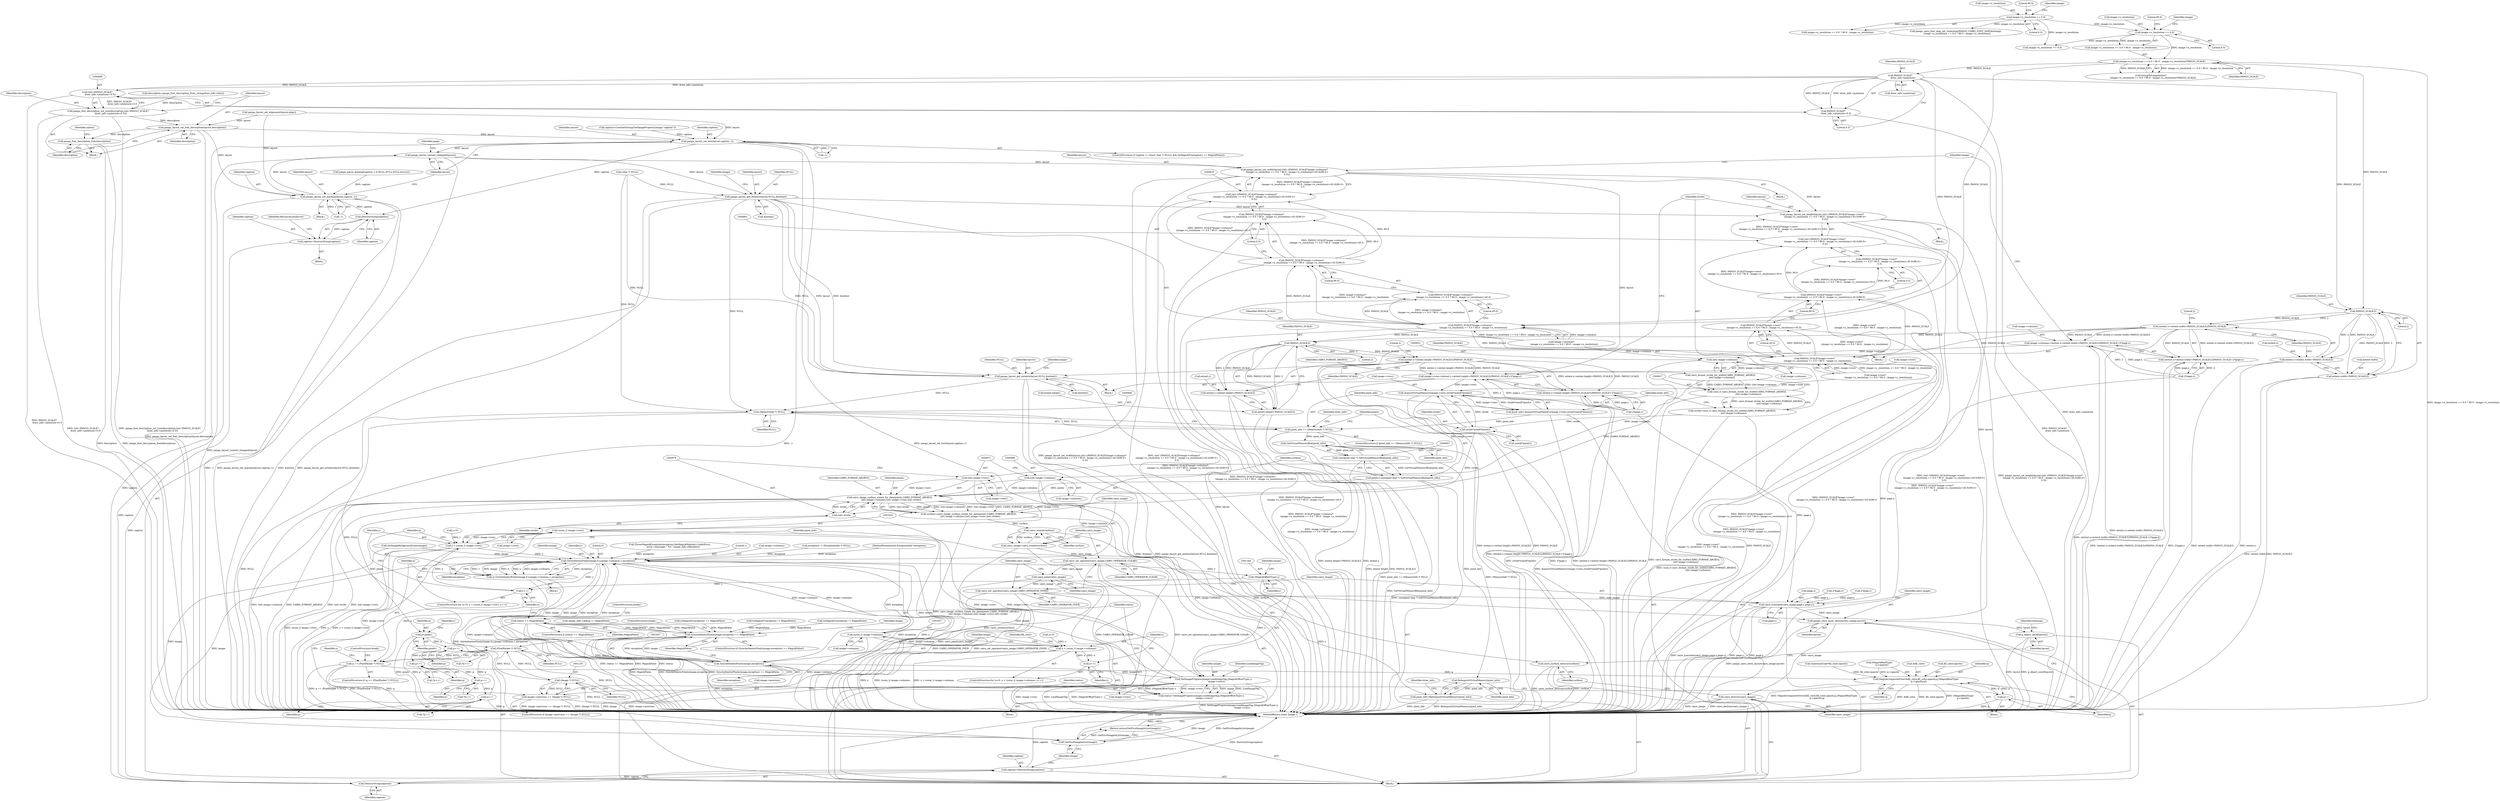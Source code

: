 digraph "0_ImageMagick_f6e9d0d9955e85bdd7540b251cd50d598dacc5e6_42@pointer" {
"1000671" [label="(Call,PANGO_SCALE*\n        draw_info->pointsize)"];
"1000576" [label="(Call,(image->x_resolution == 0.0 ? 90.0 : image->x_resolution)*PANGO_SCALE)"];
"1000578" [label="(Call,image->x_resolution == 0.0)"];
"1000248" [label="(Call,image->x_resolution == 0.0)"];
"1000668" [label="(Call,(int) (PANGO_SCALE*\n        draw_info->pointsize+0.5))"];
"1000666" [label="(Call,pango_font_description_set_size(description,(int) (PANGO_SCALE*\n        draw_info->pointsize+0.5)))"];
"1000677" [label="(Call,pango_layout_set_font_description(layout,description))"];
"1000680" [label="(Call,pango_font_description_free(description))"];
"1000698" [label="(Call,pango_layout_set_text(layout,caption,-1))"];
"1000742" [label="(Call,pango_layout_context_changed(layout))"];
"1000777" [label="(Call,pango_layout_get_extents(layout,NULL,&extent))"];
"1000849" [label="(Call,pango_layout_get_extents(layout,NULL,&extent))"];
"1000939" [label="(Call,(MemoryInfo *) NULL)"];
"1000937" [label="(Call,pixel_info == (MemoryInfo *) NULL)"];
"1000958" [label="(Call,GetVirtualMemoryBlob(pixel_info))"];
"1000956" [label="(Call,(unsigned char *) GetVirtualMemoryBlob(pixel_info))"];
"1000954" [label="(Call,pixels=(unsigned char *) GetVirtualMemoryBlob(pixel_info))"];
"1000962" [label="(Call,cairo_image_surface_create_for_data(pixels,CAIRO_FORMAT_ARGB32,\n    (int) image->columns,(int) image->rows,(int) stride))"];
"1000960" [label="(Call,surface=cairo_image_surface_create_for_data(pixels,CAIRO_FORMAT_ARGB32,\n    (int) image->columns,(int) image->rows,(int) stride))"];
"1000980" [label="(Call,cairo_create(surface))"];
"1000978" [label="(Call,cairo_image=cairo_create(surface))"];
"1000982" [label="(Call,cairo_set_operator(cairo_image,CAIRO_OPERATOR_CLEAR))"];
"1000985" [label="(Call,cairo_paint(cairo_image))"];
"1000987" [label="(Call,cairo_set_operator(cairo_image,CAIRO_OPERATOR_OVER))"];
"1000990" [label="(Call,cairo_translate(cairo_image,page.x,page.y))"];
"1000998" [label="(Call,pango_cairo_show_layout(cairo_image,layout))"];
"1001001" [label="(Call,cairo_destroy(cairo_image))"];
"1001005" [label="(Call,g_object_unref(layout))"];
"1001003" [label="(Call,cairo_surface_destroy(surface))"];
"1001013" [label="(Call,p=pixels)"];
"1001071" [label="(Call,p++)"];
"1001079" [label="(Call,p++)"];
"1001087" [label="(Call,p++)"];
"1001097" [label="(Call,p++)"];
"1001176" [label="(Call,RelinquishVirtualMemory(pixel_info))"];
"1001174" [label="(Call,pixel_info=RelinquishVirtualMemory(pixel_info))"];
"1001046" [label="(Call,(PixelPacket *) NULL)"];
"1001044" [label="(Call,q == (PixelPacket *) NULL)"];
"1001127" [label="(Call,MagickCompositeOver(&fill_color,fill_color.opacity,q,(MagickRealType)\n        q->opacity,q))"];
"1001140" [label="(Call,q++)"];
"1001154" [label="(Call,(Image *) NULL)"];
"1001150" [label="(Call,image->previous == (Image *) NULL)"];
"1000888" [label="(Call,pango_layout_set_height(layout,(int) ((PANGO_SCALE*image->rows*\n         (image->y_resolution == 0.0 ? 90.0 : image->y_resolution)+45.0)/90.0+\n         0.5)))"];
"1000816" [label="(Call,pango_layout_set_width(layout,(int) ((PANGO_SCALE*image->columns*\n        (image->x_resolution == 0.0 ? 90.0 : image->x_resolution)+45.0)/90.0+\n        0.5)))"];
"1000949" [label="(Call,DestroyString(caption))"];
"1000947" [label="(Call,caption=DestroyString(caption))"];
"1001184" [label="(Call,DestroyString(caption))"];
"1001182" [label="(Call,caption=DestroyString(caption))"];
"1000737" [label="(Call,pango_layout_set_markup(layout,caption,-1))"];
"1000670" [label="(Call,PANGO_SCALE*\n        draw_info->pointsize+0.5)"];
"1000796" [label="(Call,PANGO_SCALE/2)"];
"1000787" [label="(Call,(extent.x+extent.width+PANGO_SCALE/2)/PANGO_SCALE)"];
"1000782" [label="(Call,image->columns=(extent.x+extent.width+PANGO_SCALE/2)/PANGO_SCALE+2*page.x)"];
"1000920" [label="(Call,(int) image->columns)"];
"1000918" [label="(Call,cairo_format_stride_for_width(CAIRO_FORMAT_ARGB32,\n    (int) image->columns))"];
"1000916" [label="(Call,(size_t) cairo_format_stride_for_width(CAIRO_FORMAT_ARGB32,\n    (int) image->columns))"];
"1000914" [label="(Call,stride=(size_t) cairo_format_stride_for_width(CAIRO_FORMAT_ARGB32,\n    (int) image->columns))"];
"1000931" [label="(Call,stride*sizeof(*pixels))"];
"1000927" [label="(Call,AcquireVirtualMemory(image->rows,stride*sizeof(*pixels)))"];
"1000925" [label="(Call,pixel_info=AcquireVirtualMemory(image->rows,stride*sizeof(*pixels)))"];
"1000970" [label="(Call,(int) image->rows)"];
"1001022" [label="(Call,(ssize_t) image->rows)"];
"1001020" [label="(Call,y < (ssize_t) image->rows)"];
"1001034" [label="(Call,GetAuthenticPixels(image,0,y,image->columns,1,exception))"];
"1001027" [label="(Call,y++)"];
"1001032" [label="(Call,q=GetAuthenticPixels(image,0,y,image->columns,1,exception))"];
"1001056" [label="(Call,(ssize_t) image->columns)"];
"1001054" [label="(Call,x < (ssize_t) image->columns)"];
"1001061" [label="(Call,x++)"];
"1001144" [label="(Call,SyncAuthenticPixels(image,exception))"];
"1001143" [label="(Call,SyncAuthenticPixels(image,exception) == MagickFalse)"];
"1001170" [label="(Call,status == MagickFalse)"];
"1001160" [label="(Call,SetImageProgress(image,LoadImageTag,(MagickOffsetType) y,\n        image->rows))"];
"1001158" [label="(Call,status=SetImageProgress(image,LoadImageTag,(MagickOffsetType) y,\n        image->rows))"];
"1001187" [label="(Call,GetFirstImageInList(image))"];
"1001186" [label="(Return,return(GetFirstImageInList(image));)"];
"1001163" [label="(Call,(MagickOffsetType) y)"];
"1000975" [label="(Call,(int) stride)"];
"1000965" [label="(Call,(int) image->columns)"];
"1000786" [label="(Call,(extent.x+extent.width+PANGO_SCALE/2)/PANGO_SCALE+2*page.x)"];
"1000868" [label="(Call,PANGO_SCALE/2)"];
"1000859" [label="(Call,(extent.y+extent.height+PANGO_SCALE/2)/PANGO_SCALE)"];
"1000854" [label="(Call,image->rows=(extent.y+extent.height+PANGO_SCALE/2)/PANGO_SCALE+2*page.y)"];
"1000858" [label="(Call,(extent.y+extent.height+PANGO_SCALE/2)/PANGO_SCALE+2*page.y)"];
"1000860" [label="(Call,extent.y+extent.height+PANGO_SCALE/2)"];
"1000864" [label="(Call,extent.height+PANGO_SCALE/2)"];
"1000895" [label="(Call,PANGO_SCALE*image->rows*\n         (image->y_resolution == 0.0 ? 90.0 : image->y_resolution))"];
"1000893" [label="(Call,(PANGO_SCALE*image->rows*\n         (image->y_resolution == 0.0 ? 90.0 : image->y_resolution)+45.0)/90.0)"];
"1000890" [label="(Call,(int) ((PANGO_SCALE*image->rows*\n         (image->y_resolution == 0.0 ? 90.0 : image->y_resolution)+45.0)/90.0+\n         0.5))"];
"1000892" [label="(Call,(PANGO_SCALE*image->rows*\n         (image->y_resolution == 0.0 ? 90.0 : image->y_resolution)+45.0)/90.0+\n         0.5)"];
"1000894" [label="(Call,PANGO_SCALE*image->rows*\n         (image->y_resolution == 0.0 ? 90.0 : image->y_resolution)+45.0)"];
"1000788" [label="(Call,extent.x+extent.width+PANGO_SCALE/2)"];
"1000792" [label="(Call,extent.width+PANGO_SCALE/2)"];
"1000823" [label="(Call,PANGO_SCALE*image->columns*\n        (image->x_resolution == 0.0 ? 90.0 : image->x_resolution))"];
"1000821" [label="(Call,(PANGO_SCALE*image->columns*\n        (image->x_resolution == 0.0 ? 90.0 : image->x_resolution)+45.0)/90.0)"];
"1000818" [label="(Call,(int) ((PANGO_SCALE*image->columns*\n        (image->x_resolution == 0.0 ? 90.0 : image->x_resolution)+45.0)/90.0+\n        0.5))"];
"1000820" [label="(Call,(PANGO_SCALE*image->columns*\n        (image->x_resolution == 0.0 ? 90.0 : image->x_resolution)+45.0)/90.0+\n        0.5)"];
"1000822" [label="(Call,PANGO_SCALE*image->columns*\n        (image->x_resolution == 0.0 ? 90.0 : image->x_resolution)+45.0)"];
"1000919" [label="(Identifier,CAIRO_FORMAT_ARGB32)"];
"1000977" [label="(Identifier,stride)"];
"1000509" [label="(Call,IsMagickTrue(option) != MagickFalse)"];
"1000796" [label="(Call,PANGO_SCALE/2)"];
"1000990" [label="(Call,cairo_translate(cairo_image,page.x,page.y))"];
"1001006" [label="(Identifier,layout)"];
"1000784" [label="(Identifier,image)"];
"1001159" [label="(Identifier,status)"];
"1000681" [label="(Identifier,description)"];
"1000965" [label="(Call,(int) image->columns)"];
"1001098" [label="(Identifier,p)"];
"1001144" [label="(Call,SyncAuthenticPixels(image,exception))"];
"1001130" [label="(Call,fill_color.opacity)"];
"1000671" [label="(Call,PANGO_SCALE*\n        draw_info->pointsize)"];
"1000944" [label="(Identifier,draw_info)"];
"1000817" [label="(Identifier,layout)"];
"1001072" [label="(Identifier,p)"];
"1000858" [label="(Call,(extent.y+extent.height+PANGO_SCALE/2)/PANGO_SCALE+2*page.y)"];
"1000839" [label="(Literal,45.0)"];
"1000855" [label="(Call,image->rows)"];
"1000920" [label="(Call,(int) image->columns)"];
"1000861" [label="(Call,extent.y)"];
"1000726" [label="(Call,ThrowMagickException(exception,GetMagickModule(),CoderError,\n          error->message,\"`%s'\",image_info->filename))"];
"1001171" [label="(Identifier,status)"];
"1001161" [label="(Identifier,image)"];
"1000573" [label="(Call,StringToLong(option)*\n      (image->x_resolution == 0.0 ? 90.0 : image->x_resolution)*PANGO_SCALE)"];
"1000678" [label="(Identifier,layout)"];
"1001177" [label="(Identifier,pixel_info)"];
"1000950" [label="(Identifier,caption)"];
"1000952" [label="(Identifier,ResourceLimitError)"];
"1001175" [label="(Identifier,pixel_info)"];
"1001078" [label="(Call,*p++)"];
"1000850" [label="(Identifier,layout)"];
"1000780" [label="(Call,&extent)"];
"1000982" [label="(Call,cairo_set_operator(cairo_image,CAIRO_OPERATOR_CLEAR))"];
"1000587" [label="(Identifier,PANGO_SCALE)"];
"1000992" [label="(Call,page.x)"];
"1000948" [label="(Identifier,caption)"];
"1000822" [label="(Call,PANGO_SCALE*image->columns*\n        (image->x_resolution == 0.0 ? 90.0 : image->x_resolution)+45.0)"];
"1000578" [label="(Call,image->x_resolution == 0.0)"];
"1000956" [label="(Call,(unsigned char *) GetVirtualMemoryBlob(pixel_info))"];
"1000585" [label="(Identifier,image)"];
"1000958" [label="(Call,GetVirtualMemoryBlob(pixel_info))"];
"1001063" [label="(Block,)"];
"1000647" [label="(Call,pango_layout_set_alignment(layout,align))"];
"1001002" [label="(Identifier,cairo_image)"];
"1000818" [label="(Call,(int) ((PANGO_SCALE*image->columns*\n        (image->x_resolution == 0.0 ? 90.0 : image->x_resolution)+45.0)/90.0+\n        0.5))"];
"1000801" [label="(Literal,2)"];
"1000800" [label="(Call,2*page.x)"];
"1000985" [label="(Call,cairo_paint(cairo_image))"];
"1001035" [label="(Identifier,image)"];
"1000873" [label="(Literal,2)"];
"1001157" [label="(Block,)"];
"1000793" [label="(Call,extent.width)"];
"1000821" [label="(Call,(PANGO_SCALE*image->columns*\n        (image->x_resolution == 0.0 ? 90.0 : image->x_resolution)+45.0)/90.0)"];
"1001046" [label="(Call,(PixelPacket *) NULL)"];
"1001133" [label="(Identifier,q)"];
"1000811" [label="(Call,2*page.x)"];
"1001024" [label="(Call,image->rows)"];
"1001014" [label="(Identifier,p)"];
"1001013" [label="(Call,p=pixels)"];
"1001037" [label="(Identifier,y)"];
"1001140" [label="(Call,q++)"];
"1000983" [label="(Identifier,cairo_image)"];
"1000922" [label="(Call,image->columns)"];
"1000897" [label="(Call,image->rows*\n         (image->y_resolution == 0.0 ? 90.0 : image->y_resolution))"];
"1000683" [label="(Identifier,option)"];
"1000942" [label="(Block,)"];
"1000247" [label="(Call,image->x_resolution == 0.0 ? 90.0 : image->x_resolution)"];
"1000738" [label="(Identifier,layout)"];
"1001142" [label="(ControlStructure,if (SyncAuthenticPixels(image,exception) == MagickFalse))"];
"1001179" [label="(Identifier,draw_info)"];
"1000700" [label="(Identifier,caption)"];
"1000799" [label="(Identifier,PANGO_SCALE)"];
"1001103" [label="(Call,QuantumScale*fill_color.opacity)"];
"1000252" [label="(Literal,0.0)"];
"1000947" [label="(Call,caption=DestroyString(caption))"];
"1000962" [label="(Call,cairo_image_surface_create_for_data(pixels,CAIRO_FORMAT_ARGB32,\n    (int) image->columns,(int) image->rows,(int) stride))"];
"1001160" [label="(Call,SetImageProgress(image,LoadImageTag,(MagickOffsetType) y,\n        image->rows))"];
"1001021" [label="(Identifier,y)"];
"1001020" [label="(Call,y < (ssize_t) image->rows)"];
"1001036" [label="(Literal,0)"];
"1001166" [label="(Call,image->rows)"];
"1001096" [label="(Call,*p++)"];
"1000890" [label="(Call,(int) ((PANGO_SCALE*image->rows*\n         (image->y_resolution == 0.0 ? 90.0 : image->y_resolution)+45.0)/90.0+\n         0.5))"];
"1000248" [label="(Call,image->x_resolution == 0.0)"];
"1001151" [label="(Call,image->previous)"];
"1000967" [label="(Call,image->columns)"];
"1000883" [label="(Call,2*page.y)"];
"1000740" [label="(Call,-1)"];
"1001022" [label="(Call,(ssize_t) image->rows)"];
"1000787" [label="(Call,(extent.x+extent.width+PANGO_SCALE/2)/PANGO_SCALE)"];
"1000672" [label="(Identifier,PANGO_SCALE)"];
"1000816" [label="(Call,pango_layout_set_width(layout,(int) ((PANGO_SCALE*image->columns*\n        (image->x_resolution == 0.0 ? 90.0 : image->x_resolution)+45.0)/90.0+\n        0.5)))"];
"1001011" [label="(Call,SetImageBackgroundColor(image))"];
"1001052" [label="(Identifier,x)"];
"1000918" [label="(Call,cairo_format_stride_for_width(CAIRO_FORMAT_ARGB32,\n    (int) image->columns))"];
"1000848" [label="(Block,)"];
"1001008" [label="(Identifier,fontmap)"];
"1000955" [label="(Identifier,pixels)"];
"1001087" [label="(Call,p++)"];
"1001049" [label="(ControlStructure,break;)"];
"1001186" [label="(Return,return(GetFirstImageInList(image));)"];
"1000964" [label="(Identifier,CAIRO_FORMAT_ARGB32)"];
"1000872" [label="(Call,2*page.y)"];
"1001051" [label="(Call,x=0)"];
"1000925" [label="(Call,pixel_info=AcquireVirtualMemory(image->rows,stride*sizeof(*pixels)))"];
"1000852" [label="(Call,&extent)"];
"1000959" [label="(Identifier,pixel_info)"];
"1001172" [label="(Identifier,MagickFalse)"];
"1000869" [label="(Identifier,PANGO_SCALE)"];
"1000244" [label="(Call,pango_cairo_font_map_set_resolution(PANGO_CAIRO_FONT_MAP(fontmap),\n    image->x_resolution == 0.0 ? 90.0 : image->x_resolution))"];
"1001079" [label="(Call,p++)"];
"1001174" [label="(Call,pixel_info=RelinquishVirtualMemory(pixel_info))"];
"1001018" [label="(Identifier,y)"];
"1000933" [label="(Call,sizeof(*pixels))"];
"1000786" [label="(Call,(extent.x+extent.width+PANGO_SCALE/2)/PANGO_SCALE+2*page.x)"];
"1001173" [label="(ControlStructure,break;)"];
"1001134" [label="(Call,(MagickRealType)\n        q->opacity)"];
"1000778" [label="(Identifier,layout)"];
"1000830" [label="(Call,image->x_resolution == 0.0)"];
"1000889" [label="(Identifier,layout)"];
"1000670" [label="(Call,PANGO_SCALE*\n        draw_info->pointsize+0.5)"];
"1000797" [label="(Identifier,PANGO_SCALE)"];
"1000854" [label="(Call,image->rows=(extent.y+extent.height+PANGO_SCALE/2)/PANGO_SCALE+2*page.y)"];
"1000941" [label="(Identifier,NULL)"];
"1001185" [label="(Identifier,caption)"];
"1000926" [label="(Identifier,pixel_info)"];
"1000789" [label="(Call,extent.x)"];
"1000914" [label="(Call,stride=(size_t) cairo_format_stride_for_width(CAIRO_FORMAT_ARGB32,\n    (int) image->columns))"];
"1001187" [label="(Call,GetFirstImageInList(image))"];
"1000849" [label="(Call,pango_layout_get_extents(layout,NULL,&extent))"];
"1000677" [label="(Call,pango_layout_set_font_description(layout,description))"];
"1000987" [label="(Call,cairo_set_operator(cairo_image,CAIRO_OPERATOR_OVER))"];
"1000658" [label="(Block,)"];
"1001028" [label="(Identifier,y)"];
"1000912" [label="(Literal,90.0)"];
"1000845" [label="(Identifier,image)"];
"1000859" [label="(Call,(extent.y+extent.height+PANGO_SCALE/2)/PANGO_SCALE)"];
"1000779" [label="(Identifier,NULL)"];
"1000870" [label="(Literal,2)"];
"1000894" [label="(Call,PANGO_SCALE*image->rows*\n         (image->y_resolution == 0.0 ? 90.0 : image->y_resolution)+45.0)"];
"1001080" [label="(Identifier,p)"];
"1000961" [label="(Identifier,surface)"];
"1000783" [label="(Call,image->columns)"];
"1000490" [label="(Call,IsMagickTrue(option) != MagickFalse)"];
"1001062" [label="(Identifier,x)"];
"1000938" [label="(Identifier,pixel_info)"];
"1000737" [label="(Call,pango_layout_set_markup(layout,caption,-1))"];
"1000936" [label="(ControlStructure,if (pixel_info == (MemoryInfo *) NULL))"];
"1001033" [label="(Identifier,q)"];
"1001165" [label="(Identifier,y)"];
"1001147" [label="(Identifier,MagickFalse)"];
"1000998" [label="(Call,pango_cairo_show_layout(cairo_image,layout))"];
"1001003" [label="(Call,cairo_surface_destroy(surface))"];
"1001184" [label="(Call,DestroyString(caption))"];
"1001163" [label="(Call,(MagickOffsetType) y)"];
"1001189" [label="(MethodReturn,static Image *)"];
"1000666" [label="(Call,pango_font_description_set_size(description,(int) (PANGO_SCALE*\n        draw_info->pointsize+0.5)))"];
"1000249" [label="(Call,image->x_resolution)"];
"1001152" [label="(Identifier,image)"];
"1000840" [label="(Literal,90.0)"];
"1000893" [label="(Call,(PANGO_SCALE*image->rows*\n         (image->y_resolution == 0.0 ? 90.0 : image->y_resolution)+45.0)/90.0)"];
"1000111" [label="(MethodParameterIn,ExceptionInfo *exception)"];
"1001004" [label="(Identifier,surface)"];
"1000856" [label="(Identifier,image)"];
"1001050" [label="(ControlStructure,for (x=0; x < (ssize_t) image->columns; x++))"];
"1000963" [label="(Identifier,pixels)"];
"1000742" [label="(Call,pango_layout_context_changed(layout))"];
"1000949" [label="(Call,DestroyString(caption))"];
"1000995" [label="(Call,page.y)"];
"1001150" [label="(Call,image->previous == (Image *) NULL)"];
"1001055" [label="(Identifier,x)"];
"1000915" [label="(Identifier,stride)"];
"1001067" [label="(Identifier,fill_color)"];
"1001058" [label="(Call,image->columns)"];
"1000984" [label="(Identifier,CAIRO_OPERATOR_CLEAR)"];
"1001146" [label="(Identifier,exception)"];
"1000148" [label="(Call,image_info->debug != MagickFalse)"];
"1001045" [label="(Identifier,q)"];
"1000777" [label="(Call,pango_layout_get_extents(layout,NULL,&extent))"];
"1000939" [label="(Call,(MemoryInfo *) NULL)"];
"1000792" [label="(Call,extent.width+PANGO_SCALE/2)"];
"1000888" [label="(Call,pango_layout_set_height(layout,(int) ((PANGO_SCALE*image->rows*\n         (image->y_resolution == 0.0 ? 90.0 : image->y_resolution)+45.0)/90.0+\n         0.5)))"];
"1000975" [label="(Call,(int) stride)"];
"1001183" [label="(Identifier,caption)"];
"1000860" [label="(Call,extent.y+extent.height+PANGO_SCALE/2)"];
"1000776" [label="(Block,)"];
"1000841" [label="(Literal,0.5)"];
"1000988" [label="(Identifier,cairo_image)"];
"1000931" [label="(Call,stride*sizeof(*pixels))"];
"1000699" [label="(Identifier,layout)"];
"1000937" [label="(Call,pixel_info == (MemoryInfo *) NULL)"];
"1001015" [label="(Identifier,pixels)"];
"1000999" [label="(Identifier,cairo_image)"];
"1001128" [label="(Call,&fill_color)"];
"1000864" [label="(Call,extent.height+PANGO_SCALE/2)"];
"1001056" [label="(Call,(ssize_t) image->columns)"];
"1000679" [label="(Identifier,description)"];
"1001048" [label="(Identifier,NULL)"];
"1000713" [label="(Call,pango_parse_markup(caption,-1,0,NULL,NULL,NULL,&error))"];
"1000253" [label="(Literal,90.0)"];
"1001176" [label="(Call,RelinquishVirtualMemory(pixel_info))"];
"1001041" [label="(Literal,1)"];
"1000896" [label="(Identifier,PANGO_SCALE)"];
"1000932" [label="(Identifier,stride)"];
"1000704" [label="(Block,)"];
"1001170" [label="(Call,status == MagickFalse)"];
"1001054" [label="(Call,x < (ssize_t) image->columns)"];
"1001086" [label="(Call,*p++)"];
"1001127" [label="(Call,MagickCompositeOver(&fill_color,fill_color.opacity,q,(MagickRealType)\n        q->opacity,q))"];
"1000825" [label="(Call,image->columns*\n        (image->x_resolution == 0.0 ? 90.0 : image->x_resolution))"];
"1001027" [label="(Call,y++)"];
"1001148" [label="(ControlStructure,break;)"];
"1001042" [label="(Identifier,exception)"];
"1000916" [label="(Call,(size_t) cairo_format_stride_for_width(CAIRO_FORMAT_ARGB32,\n    (int) image->columns))"];
"1000865" [label="(Call,extent.height)"];
"1000680" [label="(Call,pango_font_description_free(description))"];
"1000579" [label="(Call,image->x_resolution)"];
"1000759" [label="(Call,(char *) NULL)"];
"1000582" [label="(Literal,0.0)"];
"1000981" [label="(Identifier,surface)"];
"1001038" [label="(Call,image->columns)"];
"1001061" [label="(Call,x++)"];
"1000667" [label="(Identifier,description)"];
"1000989" [label="(Identifier,CAIRO_OPERATOR_OVER)"];
"1000972" [label="(Call,image->rows)"];
"1000913" [label="(Literal,0.5)"];
"1001141" [label="(Identifier,q)"];
"1000960" [label="(Call,surface=cairo_image_surface_create_for_data(pixels,CAIRO_FORMAT_ARGB32,\n    (int) image->columns,(int) image->rows,(int) stride))"];
"1001017" [label="(Call,y=0)"];
"1000739" [label="(Identifier,caption)"];
"1000798" [label="(Literal,2)"];
"1001034" [label="(Call,GetAuthenticPixels(image,0,y,image->columns,1,exception))"];
"1000577" [label="(Call,image->x_resolution == 0.0 ? 90.0 : image->x_resolution)"];
"1000576" [label="(Call,(image->x_resolution == 0.0 ? 90.0 : image->x_resolution)*PANGO_SCALE)"];
"1001070" [label="(Call,*p++)"];
"1001071" [label="(Call,p++)"];
"1000868" [label="(Call,PANGO_SCALE/2)"];
"1000660" [label="(Call,description=pango_font_description_from_string(draw_info->font))"];
"1001032" [label="(Call,q=GetAuthenticPixels(image,0,y,image->columns,1,exception))"];
"1000851" [label="(Identifier,NULL)"];
"1000701" [label="(Call,-1)"];
"1000694" [label="(Call,IsMagickTrue(option) == MagickFalse)"];
"1000698" [label="(Call,pango_layout_set_text(layout,caption,-1))"];
"1001169" [label="(ControlStructure,if (status == MagickFalse))"];
"1000970" [label="(Call,(int) image->rows)"];
"1001156" [label="(Identifier,NULL)"];
"1000871" [label="(Identifier,PANGO_SCALE)"];
"1001158" [label="(Call,status=SetImageProgress(image,LoadImageTag,(MagickOffsetType) y,\n        image->rows))"];
"1001005" [label="(Call,g_object_unref(layout))"];
"1000743" [label="(Identifier,layout)"];
"1001029" [label="(Block,)"];
"1000824" [label="(Identifier,PANGO_SCALE)"];
"1001001" [label="(Call,cairo_destroy(cairo_image))"];
"1001145" [label="(Identifier,image)"];
"1001162" [label="(Identifier,LoadImageTag)"];
"1000820" [label="(Call,(PANGO_SCALE*image->columns*\n        (image->x_resolution == 0.0 ? 90.0 : image->x_resolution)+45.0)/90.0+\n        0.5)"];
"1000954" [label="(Call,pixels=(unsigned char *) GetVirtualMemoryBlob(pixel_info))"];
"1000892" [label="(Call,(PANGO_SCALE*image->rows*\n         (image->y_resolution == 0.0 ? 90.0 : image->y_resolution)+45.0)/90.0+\n         0.5)"];
"1001088" [label="(Identifier,p)"];
"1001154" [label="(Call,(Image *) NULL)"];
"1001139" [label="(Identifier,q)"];
"1000878" [label="(Block,)"];
"1001182" [label="(Call,caption=DestroyString(caption))"];
"1000782" [label="(Call,image->columns=(extent.x+extent.width+PANGO_SCALE/2)/PANGO_SCALE+2*page.x)"];
"1000895" [label="(Call,PANGO_SCALE*image->rows*\n         (image->y_resolution == 0.0 ? 90.0 : image->y_resolution))"];
"1000112" [label="(Block,)"];
"1000991" [label="(Identifier,cairo_image)"];
"1000255" [label="(Identifier,image)"];
"1000986" [label="(Identifier,cairo_image)"];
"1000927" [label="(Call,AcquireVirtualMemory(image->rows,stride*sizeof(*pixels)))"];
"1001097" [label="(Call,p++)"];
"1000235" [label="(Call,caption=ConstantString(GetImageProperty(image,\"caption\")))"];
"1000676" [label="(Literal,0.5)"];
"1000163" [label="(Call,exception != (ExceptionInfo *) NULL)"];
"1001043" [label="(ControlStructure,if (q == (PixelPacket *) NULL))"];
"1000979" [label="(Identifier,cairo_image)"];
"1001000" [label="(Identifier,layout)"];
"1001016" [label="(ControlStructure,for (y=0; y < (ssize_t) image->rows; y++))"];
"1001143" [label="(Call,SyncAuthenticPixels(image,exception) == MagickFalse)"];
"1000806" [label="(Block,)"];
"1000823" [label="(Call,PANGO_SCALE*image->columns*\n        (image->x_resolution == 0.0 ? 90.0 : image->x_resolution))"];
"1000788" [label="(Call,extent.x+extent.width+PANGO_SCALE/2)"];
"1000746" [label="(Identifier,page)"];
"1000911" [label="(Literal,45.0)"];
"1000928" [label="(Call,image->rows)"];
"1000978" [label="(Call,cairo_image=cairo_create(surface))"];
"1000673" [label="(Call,draw_info->pointsize)"];
"1000668" [label="(Call,(int) (PANGO_SCALE*\n        draw_info->pointsize+0.5))"];
"1001188" [label="(Identifier,image)"];
"1001167" [label="(Identifier,image)"];
"1001044" [label="(Call,q == (PixelPacket *) NULL)"];
"1001149" [label="(ControlStructure,if (image->previous == (Image *) NULL))"];
"1000980" [label="(Call,cairo_create(surface))"];
"1000583" [label="(Literal,90.0)"];
"1000687" [label="(ControlStructure,if ((option != (const char *) NULL) && (IsMagickTrue(option) == MagickFalse)))"];
"1000671" -> "1000670"  [label="AST: "];
"1000671" -> "1000673"  [label="CFG: "];
"1000672" -> "1000671"  [label="AST: "];
"1000673" -> "1000671"  [label="AST: "];
"1000676" -> "1000671"  [label="CFG: "];
"1000671" -> "1001189"  [label="DDG: draw_info->pointsize"];
"1000671" -> "1000668"  [label="DDG: PANGO_SCALE"];
"1000671" -> "1000668"  [label="DDG: draw_info->pointsize"];
"1000671" -> "1000670"  [label="DDG: PANGO_SCALE"];
"1000671" -> "1000670"  [label="DDG: draw_info->pointsize"];
"1000576" -> "1000671"  [label="DDG: PANGO_SCALE"];
"1000671" -> "1000796"  [label="DDG: PANGO_SCALE"];
"1000671" -> "1000823"  [label="DDG: PANGO_SCALE"];
"1000576" -> "1000573"  [label="AST: "];
"1000576" -> "1000587"  [label="CFG: "];
"1000577" -> "1000576"  [label="AST: "];
"1000587" -> "1000576"  [label="AST: "];
"1000573" -> "1000576"  [label="CFG: "];
"1000576" -> "1001189"  [label="DDG: image->x_resolution == 0.0 ? 90.0 : image->x_resolution"];
"1000576" -> "1000573"  [label="DDG: image->x_resolution == 0.0 ? 90.0 : image->x_resolution"];
"1000576" -> "1000573"  [label="DDG: PANGO_SCALE"];
"1000578" -> "1000576"  [label="DDG: image->x_resolution"];
"1000576" -> "1000796"  [label="DDG: PANGO_SCALE"];
"1000576" -> "1000823"  [label="DDG: PANGO_SCALE"];
"1000578" -> "1000577"  [label="AST: "];
"1000578" -> "1000582"  [label="CFG: "];
"1000579" -> "1000578"  [label="AST: "];
"1000582" -> "1000578"  [label="AST: "];
"1000583" -> "1000578"  [label="CFG: "];
"1000585" -> "1000578"  [label="CFG: "];
"1000248" -> "1000578"  [label="DDG: image->x_resolution"];
"1000578" -> "1000577"  [label="DDG: image->x_resolution"];
"1000578" -> "1000830"  [label="DDG: image->x_resolution"];
"1000248" -> "1000247"  [label="AST: "];
"1000248" -> "1000252"  [label="CFG: "];
"1000249" -> "1000248"  [label="AST: "];
"1000252" -> "1000248"  [label="AST: "];
"1000253" -> "1000248"  [label="CFG: "];
"1000255" -> "1000248"  [label="CFG: "];
"1000248" -> "1000244"  [label="DDG: image->x_resolution"];
"1000248" -> "1000247"  [label="DDG: image->x_resolution"];
"1000248" -> "1000830"  [label="DDG: image->x_resolution"];
"1000668" -> "1000666"  [label="AST: "];
"1000668" -> "1000670"  [label="CFG: "];
"1000669" -> "1000668"  [label="AST: "];
"1000670" -> "1000668"  [label="AST: "];
"1000666" -> "1000668"  [label="CFG: "];
"1000668" -> "1001189"  [label="DDG: PANGO_SCALE*\n        draw_info->pointsize+0.5"];
"1000668" -> "1000666"  [label="DDG: PANGO_SCALE*\n        draw_info->pointsize+0.5"];
"1000666" -> "1000658"  [label="AST: "];
"1000667" -> "1000666"  [label="AST: "];
"1000678" -> "1000666"  [label="CFG: "];
"1000666" -> "1001189"  [label="DDG: (int) (PANGO_SCALE*\n        draw_info->pointsize+0.5)"];
"1000666" -> "1001189"  [label="DDG: pango_font_description_set_size(description,(int) (PANGO_SCALE*\n        draw_info->pointsize+0.5))"];
"1000660" -> "1000666"  [label="DDG: description"];
"1000666" -> "1000677"  [label="DDG: description"];
"1000677" -> "1000658"  [label="AST: "];
"1000677" -> "1000679"  [label="CFG: "];
"1000678" -> "1000677"  [label="AST: "];
"1000679" -> "1000677"  [label="AST: "];
"1000681" -> "1000677"  [label="CFG: "];
"1000677" -> "1001189"  [label="DDG: pango_layout_set_font_description(layout,description)"];
"1000647" -> "1000677"  [label="DDG: layout"];
"1000677" -> "1000680"  [label="DDG: description"];
"1000677" -> "1000698"  [label="DDG: layout"];
"1000677" -> "1000737"  [label="DDG: layout"];
"1000680" -> "1000658"  [label="AST: "];
"1000680" -> "1000681"  [label="CFG: "];
"1000681" -> "1000680"  [label="AST: "];
"1000683" -> "1000680"  [label="CFG: "];
"1000680" -> "1001189"  [label="DDG: description"];
"1000680" -> "1001189"  [label="DDG: pango_font_description_free(description)"];
"1000698" -> "1000687"  [label="AST: "];
"1000698" -> "1000701"  [label="CFG: "];
"1000699" -> "1000698"  [label="AST: "];
"1000700" -> "1000698"  [label="AST: "];
"1000701" -> "1000698"  [label="AST: "];
"1000743" -> "1000698"  [label="CFG: "];
"1000698" -> "1001189"  [label="DDG: -1"];
"1000698" -> "1001189"  [label="DDG: pango_layout_set_text(layout,caption,-1)"];
"1000647" -> "1000698"  [label="DDG: layout"];
"1000235" -> "1000698"  [label="DDG: caption"];
"1000701" -> "1000698"  [label="DDG: 1"];
"1000698" -> "1000742"  [label="DDG: layout"];
"1000698" -> "1000949"  [label="DDG: caption"];
"1000698" -> "1001184"  [label="DDG: caption"];
"1000742" -> "1000112"  [label="AST: "];
"1000742" -> "1000743"  [label="CFG: "];
"1000743" -> "1000742"  [label="AST: "];
"1000746" -> "1000742"  [label="CFG: "];
"1000742" -> "1001189"  [label="DDG: pango_layout_context_changed(layout)"];
"1000737" -> "1000742"  [label="DDG: layout"];
"1000742" -> "1000777"  [label="DDG: layout"];
"1000742" -> "1000816"  [label="DDG: layout"];
"1000777" -> "1000776"  [label="AST: "];
"1000777" -> "1000780"  [label="CFG: "];
"1000778" -> "1000777"  [label="AST: "];
"1000779" -> "1000777"  [label="AST: "];
"1000780" -> "1000777"  [label="AST: "];
"1000784" -> "1000777"  [label="CFG: "];
"1000777" -> "1001189"  [label="DDG: &extent"];
"1000777" -> "1001189"  [label="DDG: pango_layout_get_extents(layout,NULL,&extent)"];
"1000759" -> "1000777"  [label="DDG: NULL"];
"1000777" -> "1000849"  [label="DDG: layout"];
"1000777" -> "1000849"  [label="DDG: NULL"];
"1000777" -> "1000849"  [label="DDG: &extent"];
"1000777" -> "1000888"  [label="DDG: layout"];
"1000777" -> "1000939"  [label="DDG: NULL"];
"1000849" -> "1000848"  [label="AST: "];
"1000849" -> "1000852"  [label="CFG: "];
"1000850" -> "1000849"  [label="AST: "];
"1000851" -> "1000849"  [label="AST: "];
"1000852" -> "1000849"  [label="AST: "];
"1000856" -> "1000849"  [label="CFG: "];
"1000849" -> "1001189"  [label="DDG: pango_layout_get_extents(layout,NULL,&extent)"];
"1000849" -> "1001189"  [label="DDG: &extent"];
"1000816" -> "1000849"  [label="DDG: layout"];
"1000759" -> "1000849"  [label="DDG: NULL"];
"1000849" -> "1000939"  [label="DDG: NULL"];
"1000849" -> "1000998"  [label="DDG: layout"];
"1000939" -> "1000937"  [label="AST: "];
"1000939" -> "1000941"  [label="CFG: "];
"1000940" -> "1000939"  [label="AST: "];
"1000941" -> "1000939"  [label="AST: "];
"1000937" -> "1000939"  [label="CFG: "];
"1000939" -> "1001189"  [label="DDG: NULL"];
"1000939" -> "1000937"  [label="DDG: NULL"];
"1000759" -> "1000939"  [label="DDG: NULL"];
"1000939" -> "1001046"  [label="DDG: NULL"];
"1000937" -> "1000936"  [label="AST: "];
"1000938" -> "1000937"  [label="AST: "];
"1000944" -> "1000937"  [label="CFG: "];
"1000955" -> "1000937"  [label="CFG: "];
"1000937" -> "1001189"  [label="DDG: (MemoryInfo *) NULL"];
"1000937" -> "1001189"  [label="DDG: pixel_info == (MemoryInfo *) NULL"];
"1000925" -> "1000937"  [label="DDG: pixel_info"];
"1000937" -> "1000958"  [label="DDG: pixel_info"];
"1000958" -> "1000956"  [label="AST: "];
"1000958" -> "1000959"  [label="CFG: "];
"1000959" -> "1000958"  [label="AST: "];
"1000956" -> "1000958"  [label="CFG: "];
"1000958" -> "1000956"  [label="DDG: pixel_info"];
"1000958" -> "1001176"  [label="DDG: pixel_info"];
"1000956" -> "1000954"  [label="AST: "];
"1000957" -> "1000956"  [label="AST: "];
"1000954" -> "1000956"  [label="CFG: "];
"1000956" -> "1001189"  [label="DDG: GetVirtualMemoryBlob(pixel_info)"];
"1000956" -> "1000954"  [label="DDG: GetVirtualMemoryBlob(pixel_info)"];
"1000954" -> "1000112"  [label="AST: "];
"1000955" -> "1000954"  [label="AST: "];
"1000961" -> "1000954"  [label="CFG: "];
"1000954" -> "1001189"  [label="DDG: (unsigned char *) GetVirtualMemoryBlob(pixel_info)"];
"1000954" -> "1000962"  [label="DDG: pixels"];
"1000962" -> "1000960"  [label="AST: "];
"1000962" -> "1000975"  [label="CFG: "];
"1000963" -> "1000962"  [label="AST: "];
"1000964" -> "1000962"  [label="AST: "];
"1000965" -> "1000962"  [label="AST: "];
"1000970" -> "1000962"  [label="AST: "];
"1000975" -> "1000962"  [label="AST: "];
"1000960" -> "1000962"  [label="CFG: "];
"1000962" -> "1001189"  [label="DDG: (int) image->columns"];
"1000962" -> "1001189"  [label="DDG: CAIRO_FORMAT_ARGB32"];
"1000962" -> "1001189"  [label="DDG: (int) stride"];
"1000962" -> "1001189"  [label="DDG: (int) image->rows"];
"1000962" -> "1000960"  [label="DDG: (int) stride"];
"1000962" -> "1000960"  [label="DDG: pixels"];
"1000962" -> "1000960"  [label="DDG: (int) image->columns"];
"1000962" -> "1000960"  [label="DDG: (int) image->rows"];
"1000962" -> "1000960"  [label="DDG: CAIRO_FORMAT_ARGB32"];
"1000918" -> "1000962"  [label="DDG: CAIRO_FORMAT_ARGB32"];
"1000965" -> "1000962"  [label="DDG: image->columns"];
"1000970" -> "1000962"  [label="DDG: image->rows"];
"1000975" -> "1000962"  [label="DDG: stride"];
"1000962" -> "1001013"  [label="DDG: pixels"];
"1000960" -> "1000112"  [label="AST: "];
"1000961" -> "1000960"  [label="AST: "];
"1000979" -> "1000960"  [label="CFG: "];
"1000960" -> "1001189"  [label="DDG: cairo_image_surface_create_for_data(pixels,CAIRO_FORMAT_ARGB32,\n    (int) image->columns,(int) image->rows,(int) stride)"];
"1000960" -> "1000980"  [label="DDG: surface"];
"1000980" -> "1000978"  [label="AST: "];
"1000980" -> "1000981"  [label="CFG: "];
"1000981" -> "1000980"  [label="AST: "];
"1000978" -> "1000980"  [label="CFG: "];
"1000980" -> "1000978"  [label="DDG: surface"];
"1000980" -> "1001003"  [label="DDG: surface"];
"1000978" -> "1000112"  [label="AST: "];
"1000979" -> "1000978"  [label="AST: "];
"1000983" -> "1000978"  [label="CFG: "];
"1000978" -> "1001189"  [label="DDG: cairo_create(surface)"];
"1000978" -> "1000982"  [label="DDG: cairo_image"];
"1000982" -> "1000112"  [label="AST: "];
"1000982" -> "1000984"  [label="CFG: "];
"1000983" -> "1000982"  [label="AST: "];
"1000984" -> "1000982"  [label="AST: "];
"1000986" -> "1000982"  [label="CFG: "];
"1000982" -> "1001189"  [label="DDG: CAIRO_OPERATOR_CLEAR"];
"1000982" -> "1001189"  [label="DDG: cairo_set_operator(cairo_image,CAIRO_OPERATOR_CLEAR)"];
"1000982" -> "1000985"  [label="DDG: cairo_image"];
"1000985" -> "1000112"  [label="AST: "];
"1000985" -> "1000986"  [label="CFG: "];
"1000986" -> "1000985"  [label="AST: "];
"1000988" -> "1000985"  [label="CFG: "];
"1000985" -> "1001189"  [label="DDG: cairo_paint(cairo_image)"];
"1000985" -> "1000987"  [label="DDG: cairo_image"];
"1000987" -> "1000112"  [label="AST: "];
"1000987" -> "1000989"  [label="CFG: "];
"1000988" -> "1000987"  [label="AST: "];
"1000989" -> "1000987"  [label="AST: "];
"1000991" -> "1000987"  [label="CFG: "];
"1000987" -> "1001189"  [label="DDG: CAIRO_OPERATOR_OVER"];
"1000987" -> "1001189"  [label="DDG: cairo_set_operator(cairo_image,CAIRO_OPERATOR_OVER)"];
"1000987" -> "1000990"  [label="DDG: cairo_image"];
"1000990" -> "1000112"  [label="AST: "];
"1000990" -> "1000995"  [label="CFG: "];
"1000991" -> "1000990"  [label="AST: "];
"1000992" -> "1000990"  [label="AST: "];
"1000995" -> "1000990"  [label="AST: "];
"1000999" -> "1000990"  [label="CFG: "];
"1000990" -> "1001189"  [label="DDG: page.x"];
"1000990" -> "1001189"  [label="DDG: cairo_translate(cairo_image,page.x,page.y)"];
"1000990" -> "1001189"  [label="DDG: page.y"];
"1000800" -> "1000990"  [label="DDG: page.x"];
"1000811" -> "1000990"  [label="DDG: page.x"];
"1000872" -> "1000990"  [label="DDG: page.y"];
"1000883" -> "1000990"  [label="DDG: page.y"];
"1000990" -> "1000998"  [label="DDG: cairo_image"];
"1000998" -> "1000112"  [label="AST: "];
"1000998" -> "1001000"  [label="CFG: "];
"1000999" -> "1000998"  [label="AST: "];
"1001000" -> "1000998"  [label="AST: "];
"1001002" -> "1000998"  [label="CFG: "];
"1000998" -> "1001189"  [label="DDG: pango_cairo_show_layout(cairo_image,layout)"];
"1000888" -> "1000998"  [label="DDG: layout"];
"1000998" -> "1001001"  [label="DDG: cairo_image"];
"1000998" -> "1001005"  [label="DDG: layout"];
"1001001" -> "1000112"  [label="AST: "];
"1001001" -> "1001002"  [label="CFG: "];
"1001002" -> "1001001"  [label="AST: "];
"1001004" -> "1001001"  [label="CFG: "];
"1001001" -> "1001189"  [label="DDG: cairo_destroy(cairo_image)"];
"1001001" -> "1001189"  [label="DDG: cairo_image"];
"1001005" -> "1000112"  [label="AST: "];
"1001005" -> "1001006"  [label="CFG: "];
"1001006" -> "1001005"  [label="AST: "];
"1001008" -> "1001005"  [label="CFG: "];
"1001005" -> "1001189"  [label="DDG: g_object_unref(layout)"];
"1001005" -> "1001189"  [label="DDG: layout"];
"1001003" -> "1000112"  [label="AST: "];
"1001003" -> "1001004"  [label="CFG: "];
"1001004" -> "1001003"  [label="AST: "];
"1001006" -> "1001003"  [label="CFG: "];
"1001003" -> "1001189"  [label="DDG: cairo_surface_destroy(surface)"];
"1001003" -> "1001189"  [label="DDG: surface"];
"1001013" -> "1000112"  [label="AST: "];
"1001013" -> "1001015"  [label="CFG: "];
"1001014" -> "1001013"  [label="AST: "];
"1001015" -> "1001013"  [label="AST: "];
"1001018" -> "1001013"  [label="CFG: "];
"1001013" -> "1001189"  [label="DDG: pixels"];
"1001013" -> "1001189"  [label="DDG: p"];
"1001013" -> "1001071"  [label="DDG: p"];
"1001071" -> "1001070"  [label="AST: "];
"1001071" -> "1001072"  [label="CFG: "];
"1001072" -> "1001071"  [label="AST: "];
"1001070" -> "1001071"  [label="CFG: "];
"1001097" -> "1001071"  [label="DDG: p"];
"1001071" -> "1001079"  [label="DDG: p"];
"1001079" -> "1001078"  [label="AST: "];
"1001079" -> "1001080"  [label="CFG: "];
"1001080" -> "1001079"  [label="AST: "];
"1001078" -> "1001079"  [label="CFG: "];
"1001079" -> "1001087"  [label="DDG: p"];
"1001087" -> "1001086"  [label="AST: "];
"1001087" -> "1001088"  [label="CFG: "];
"1001088" -> "1001087"  [label="AST: "];
"1001086" -> "1001087"  [label="CFG: "];
"1001087" -> "1001097"  [label="DDG: p"];
"1001097" -> "1001096"  [label="AST: "];
"1001097" -> "1001098"  [label="CFG: "];
"1001098" -> "1001097"  [label="AST: "];
"1001096" -> "1001097"  [label="CFG: "];
"1001097" -> "1001189"  [label="DDG: p"];
"1001176" -> "1001174"  [label="AST: "];
"1001176" -> "1001177"  [label="CFG: "];
"1001177" -> "1001176"  [label="AST: "];
"1001174" -> "1001176"  [label="CFG: "];
"1001176" -> "1001174"  [label="DDG: pixel_info"];
"1001174" -> "1000112"  [label="AST: "];
"1001175" -> "1001174"  [label="AST: "];
"1001179" -> "1001174"  [label="CFG: "];
"1001174" -> "1001189"  [label="DDG: RelinquishVirtualMemory(pixel_info)"];
"1001174" -> "1001189"  [label="DDG: pixel_info"];
"1001046" -> "1001044"  [label="AST: "];
"1001046" -> "1001048"  [label="CFG: "];
"1001047" -> "1001046"  [label="AST: "];
"1001048" -> "1001046"  [label="AST: "];
"1001044" -> "1001046"  [label="CFG: "];
"1001046" -> "1001189"  [label="DDG: NULL"];
"1001046" -> "1001044"  [label="DDG: NULL"];
"1001154" -> "1001046"  [label="DDG: NULL"];
"1001046" -> "1001154"  [label="DDG: NULL"];
"1001044" -> "1001043"  [label="AST: "];
"1001045" -> "1001044"  [label="AST: "];
"1001049" -> "1001044"  [label="CFG: "];
"1001052" -> "1001044"  [label="CFG: "];
"1001044" -> "1001189"  [label="DDG: q"];
"1001044" -> "1001189"  [label="DDG: q == (PixelPacket *) NULL"];
"1001044" -> "1001189"  [label="DDG: (PixelPacket *) NULL"];
"1001032" -> "1001044"  [label="DDG: q"];
"1001044" -> "1001127"  [label="DDG: q"];
"1001127" -> "1001063"  [label="AST: "];
"1001127" -> "1001139"  [label="CFG: "];
"1001128" -> "1001127"  [label="AST: "];
"1001130" -> "1001127"  [label="AST: "];
"1001133" -> "1001127"  [label="AST: "];
"1001134" -> "1001127"  [label="AST: "];
"1001139" -> "1001127"  [label="AST: "];
"1001141" -> "1001127"  [label="CFG: "];
"1001127" -> "1001189"  [label="DDG: fill_color.opacity"];
"1001127" -> "1001189"  [label="DDG: (MagickRealType)\n        q->opacity"];
"1001127" -> "1001189"  [label="DDG: MagickCompositeOver(&fill_color,fill_color.opacity,q,(MagickRealType)\n        q->opacity,q)"];
"1001127" -> "1001189"  [label="DDG: &fill_color"];
"1001103" -> "1001127"  [label="DDG: fill_color.opacity"];
"1001140" -> "1001127"  [label="DDG: q"];
"1001134" -> "1001127"  [label="DDG: q->opacity"];
"1001127" -> "1001140"  [label="DDG: q"];
"1001140" -> "1001063"  [label="AST: "];
"1001140" -> "1001141"  [label="CFG: "];
"1001141" -> "1001140"  [label="AST: "];
"1001062" -> "1001140"  [label="CFG: "];
"1001140" -> "1001189"  [label="DDG: q"];
"1001154" -> "1001150"  [label="AST: "];
"1001154" -> "1001156"  [label="CFG: "];
"1001155" -> "1001154"  [label="AST: "];
"1001156" -> "1001154"  [label="AST: "];
"1001150" -> "1001154"  [label="CFG: "];
"1001154" -> "1001189"  [label="DDG: NULL"];
"1001154" -> "1001150"  [label="DDG: NULL"];
"1001150" -> "1001149"  [label="AST: "];
"1001151" -> "1001150"  [label="AST: "];
"1001159" -> "1001150"  [label="CFG: "];
"1001028" -> "1001150"  [label="CFG: "];
"1001150" -> "1001189"  [label="DDG: (Image *) NULL"];
"1001150" -> "1001189"  [label="DDG: image->previous"];
"1001150" -> "1001189"  [label="DDG: image->previous == (Image *) NULL"];
"1000888" -> "1000878"  [label="AST: "];
"1000888" -> "1000890"  [label="CFG: "];
"1000889" -> "1000888"  [label="AST: "];
"1000890" -> "1000888"  [label="AST: "];
"1000915" -> "1000888"  [label="CFG: "];
"1000888" -> "1001189"  [label="DDG: (int) ((PANGO_SCALE*image->rows*\n         (image->y_resolution == 0.0 ? 90.0 : image->y_resolution)+45.0)/90.0+\n         0.5)"];
"1000888" -> "1001189"  [label="DDG: pango_layout_set_height(layout,(int) ((PANGO_SCALE*image->rows*\n         (image->y_resolution == 0.0 ? 90.0 : image->y_resolution)+45.0)/90.0+\n         0.5))"];
"1000816" -> "1000888"  [label="DDG: layout"];
"1000890" -> "1000888"  [label="DDG: (PANGO_SCALE*image->rows*\n         (image->y_resolution == 0.0 ? 90.0 : image->y_resolution)+45.0)/90.0+\n         0.5"];
"1000816" -> "1000806"  [label="AST: "];
"1000816" -> "1000818"  [label="CFG: "];
"1000817" -> "1000816"  [label="AST: "];
"1000818" -> "1000816"  [label="AST: "];
"1000845" -> "1000816"  [label="CFG: "];
"1000816" -> "1001189"  [label="DDG: pango_layout_set_width(layout,(int) ((PANGO_SCALE*image->columns*\n        (image->x_resolution == 0.0 ? 90.0 : image->x_resolution)+45.0)/90.0+\n        0.5))"];
"1000816" -> "1001189"  [label="DDG: (int) ((PANGO_SCALE*image->columns*\n        (image->x_resolution == 0.0 ? 90.0 : image->x_resolution)+45.0)/90.0+\n        0.5)"];
"1000818" -> "1000816"  [label="DDG: (PANGO_SCALE*image->columns*\n        (image->x_resolution == 0.0 ? 90.0 : image->x_resolution)+45.0)/90.0+\n        0.5"];
"1000949" -> "1000947"  [label="AST: "];
"1000949" -> "1000950"  [label="CFG: "];
"1000950" -> "1000949"  [label="AST: "];
"1000947" -> "1000949"  [label="CFG: "];
"1000949" -> "1000947"  [label="DDG: caption"];
"1000737" -> "1000949"  [label="DDG: caption"];
"1000947" -> "1000942"  [label="AST: "];
"1000948" -> "1000947"  [label="AST: "];
"1000952" -> "1000947"  [label="CFG: "];
"1000947" -> "1001184"  [label="DDG: caption"];
"1001184" -> "1001182"  [label="AST: "];
"1001184" -> "1001185"  [label="CFG: "];
"1001185" -> "1001184"  [label="AST: "];
"1001182" -> "1001184"  [label="CFG: "];
"1001184" -> "1001182"  [label="DDG: caption"];
"1000737" -> "1001184"  [label="DDG: caption"];
"1001182" -> "1000112"  [label="AST: "];
"1001183" -> "1001182"  [label="AST: "];
"1001188" -> "1001182"  [label="CFG: "];
"1001182" -> "1001189"  [label="DDG: DestroyString(caption)"];
"1001182" -> "1001189"  [label="DDG: caption"];
"1000737" -> "1000704"  [label="AST: "];
"1000737" -> "1000740"  [label="CFG: "];
"1000738" -> "1000737"  [label="AST: "];
"1000739" -> "1000737"  [label="AST: "];
"1000740" -> "1000737"  [label="AST: "];
"1000743" -> "1000737"  [label="CFG: "];
"1000737" -> "1001189"  [label="DDG: -1"];
"1000737" -> "1001189"  [label="DDG: pango_layout_set_markup(layout,caption,-1)"];
"1000647" -> "1000737"  [label="DDG: layout"];
"1000713" -> "1000737"  [label="DDG: caption"];
"1000740" -> "1000737"  [label="DDG: 1"];
"1000670" -> "1000676"  [label="CFG: "];
"1000676" -> "1000670"  [label="AST: "];
"1000670" -> "1001189"  [label="DDG: PANGO_SCALE*\n        draw_info->pointsize"];
"1000796" -> "1000792"  [label="AST: "];
"1000796" -> "1000798"  [label="CFG: "];
"1000797" -> "1000796"  [label="AST: "];
"1000798" -> "1000796"  [label="AST: "];
"1000792" -> "1000796"  [label="CFG: "];
"1000796" -> "1000787"  [label="DDG: PANGO_SCALE"];
"1000796" -> "1000787"  [label="DDG: 2"];
"1000796" -> "1000788"  [label="DDG: PANGO_SCALE"];
"1000796" -> "1000788"  [label="DDG: 2"];
"1000796" -> "1000792"  [label="DDG: PANGO_SCALE"];
"1000796" -> "1000792"  [label="DDG: 2"];
"1000787" -> "1000786"  [label="AST: "];
"1000787" -> "1000799"  [label="CFG: "];
"1000788" -> "1000787"  [label="AST: "];
"1000799" -> "1000787"  [label="AST: "];
"1000801" -> "1000787"  [label="CFG: "];
"1000787" -> "1001189"  [label="DDG: extent.x+extent.width+PANGO_SCALE/2"];
"1000787" -> "1000782"  [label="DDG: extent.x+extent.width+PANGO_SCALE/2"];
"1000787" -> "1000782"  [label="DDG: PANGO_SCALE"];
"1000787" -> "1000786"  [label="DDG: extent.x+extent.width+PANGO_SCALE/2"];
"1000787" -> "1000786"  [label="DDG: PANGO_SCALE"];
"1000787" -> "1000868"  [label="DDG: PANGO_SCALE"];
"1000787" -> "1000895"  [label="DDG: PANGO_SCALE"];
"1000782" -> "1000776"  [label="AST: "];
"1000782" -> "1000786"  [label="CFG: "];
"1000783" -> "1000782"  [label="AST: "];
"1000786" -> "1000782"  [label="AST: "];
"1000845" -> "1000782"  [label="CFG: "];
"1000782" -> "1001189"  [label="DDG: (extent.x+extent.width+PANGO_SCALE/2)/PANGO_SCALE+2*page.x"];
"1000800" -> "1000782"  [label="DDG: 2"];
"1000800" -> "1000782"  [label="DDG: page.x"];
"1000782" -> "1000920"  [label="DDG: image->columns"];
"1000920" -> "1000918"  [label="AST: "];
"1000920" -> "1000922"  [label="CFG: "];
"1000921" -> "1000920"  [label="AST: "];
"1000922" -> "1000920"  [label="AST: "];
"1000918" -> "1000920"  [label="CFG: "];
"1000920" -> "1000918"  [label="DDG: image->columns"];
"1000825" -> "1000920"  [label="DDG: image->columns"];
"1000920" -> "1000965"  [label="DDG: image->columns"];
"1000918" -> "1000916"  [label="AST: "];
"1000919" -> "1000918"  [label="AST: "];
"1000916" -> "1000918"  [label="CFG: "];
"1000918" -> "1000916"  [label="DDG: CAIRO_FORMAT_ARGB32"];
"1000918" -> "1000916"  [label="DDG: (int) image->columns"];
"1000916" -> "1000914"  [label="AST: "];
"1000917" -> "1000916"  [label="AST: "];
"1000914" -> "1000916"  [label="CFG: "];
"1000916" -> "1001189"  [label="DDG: cairo_format_stride_for_width(CAIRO_FORMAT_ARGB32,\n    (int) image->columns)"];
"1000916" -> "1000914"  [label="DDG: cairo_format_stride_for_width(CAIRO_FORMAT_ARGB32,\n    (int) image->columns)"];
"1000914" -> "1000112"  [label="AST: "];
"1000915" -> "1000914"  [label="AST: "];
"1000926" -> "1000914"  [label="CFG: "];
"1000914" -> "1001189"  [label="DDG: (size_t) cairo_format_stride_for_width(CAIRO_FORMAT_ARGB32,\n    (int) image->columns)"];
"1000914" -> "1000931"  [label="DDG: stride"];
"1000931" -> "1000927"  [label="AST: "];
"1000931" -> "1000933"  [label="CFG: "];
"1000932" -> "1000931"  [label="AST: "];
"1000933" -> "1000931"  [label="AST: "];
"1000927" -> "1000931"  [label="CFG: "];
"1000931" -> "1000927"  [label="DDG: stride"];
"1000931" -> "1000975"  [label="DDG: stride"];
"1000927" -> "1000925"  [label="AST: "];
"1000928" -> "1000927"  [label="AST: "];
"1000925" -> "1000927"  [label="CFG: "];
"1000927" -> "1001189"  [label="DDG: stride*sizeof(*pixels)"];
"1000927" -> "1000925"  [label="DDG: image->rows"];
"1000927" -> "1000925"  [label="DDG: stride*sizeof(*pixels)"];
"1000897" -> "1000927"  [label="DDG: image->rows"];
"1000854" -> "1000927"  [label="DDG: image->rows"];
"1000927" -> "1000970"  [label="DDG: image->rows"];
"1000925" -> "1000112"  [label="AST: "];
"1000926" -> "1000925"  [label="AST: "];
"1000938" -> "1000925"  [label="CFG: "];
"1000925" -> "1001189"  [label="DDG: AcquireVirtualMemory(image->rows,stride*sizeof(*pixels))"];
"1000970" -> "1000972"  [label="CFG: "];
"1000971" -> "1000970"  [label="AST: "];
"1000972" -> "1000970"  [label="AST: "];
"1000976" -> "1000970"  [label="CFG: "];
"1000970" -> "1001022"  [label="DDG: image->rows"];
"1001022" -> "1001020"  [label="AST: "];
"1001022" -> "1001024"  [label="CFG: "];
"1001023" -> "1001022"  [label="AST: "];
"1001024" -> "1001022"  [label="AST: "];
"1001020" -> "1001022"  [label="CFG: "];
"1001022" -> "1001189"  [label="DDG: image->rows"];
"1001022" -> "1001020"  [label="DDG: image->rows"];
"1001160" -> "1001022"  [label="DDG: image->rows"];
"1001022" -> "1001160"  [label="DDG: image->rows"];
"1001020" -> "1001016"  [label="AST: "];
"1001021" -> "1001020"  [label="AST: "];
"1001033" -> "1001020"  [label="CFG: "];
"1001175" -> "1001020"  [label="CFG: "];
"1001020" -> "1001189"  [label="DDG: y"];
"1001020" -> "1001189"  [label="DDG: y < (ssize_t) image->rows"];
"1001020" -> "1001189"  [label="DDG: (ssize_t) image->rows"];
"1001027" -> "1001020"  [label="DDG: y"];
"1001017" -> "1001020"  [label="DDG: y"];
"1001020" -> "1001034"  [label="DDG: y"];
"1001034" -> "1001032"  [label="AST: "];
"1001034" -> "1001042"  [label="CFG: "];
"1001035" -> "1001034"  [label="AST: "];
"1001036" -> "1001034"  [label="AST: "];
"1001037" -> "1001034"  [label="AST: "];
"1001038" -> "1001034"  [label="AST: "];
"1001041" -> "1001034"  [label="AST: "];
"1001042" -> "1001034"  [label="AST: "];
"1001032" -> "1001034"  [label="CFG: "];
"1001034" -> "1001189"  [label="DDG: image->columns"];
"1001034" -> "1001189"  [label="DDG: exception"];
"1001034" -> "1001189"  [label="DDG: y"];
"1001034" -> "1001027"  [label="DDG: y"];
"1001034" -> "1001032"  [label="DDG: exception"];
"1001034" -> "1001032"  [label="DDG: 1"];
"1001034" -> "1001032"  [label="DDG: image"];
"1001034" -> "1001032"  [label="DDG: 0"];
"1001034" -> "1001032"  [label="DDG: y"];
"1001034" -> "1001032"  [label="DDG: image->columns"];
"1001011" -> "1001034"  [label="DDG: image"];
"1001144" -> "1001034"  [label="DDG: image"];
"1001144" -> "1001034"  [label="DDG: exception"];
"1001160" -> "1001034"  [label="DDG: image"];
"1001056" -> "1001034"  [label="DDG: image->columns"];
"1000965" -> "1001034"  [label="DDG: image->columns"];
"1000163" -> "1001034"  [label="DDG: exception"];
"1000726" -> "1001034"  [label="DDG: exception"];
"1000111" -> "1001034"  [label="DDG: exception"];
"1001034" -> "1001056"  [label="DDG: image->columns"];
"1001034" -> "1001144"  [label="DDG: image"];
"1001034" -> "1001144"  [label="DDG: exception"];
"1001034" -> "1001163"  [label="DDG: y"];
"1001034" -> "1001187"  [label="DDG: image"];
"1001027" -> "1001016"  [label="AST: "];
"1001027" -> "1001028"  [label="CFG: "];
"1001028" -> "1001027"  [label="AST: "];
"1001021" -> "1001027"  [label="CFG: "];
"1001163" -> "1001027"  [label="DDG: y"];
"1001032" -> "1001029"  [label="AST: "];
"1001033" -> "1001032"  [label="AST: "];
"1001045" -> "1001032"  [label="CFG: "];
"1001032" -> "1001189"  [label="DDG: GetAuthenticPixels(image,0,y,image->columns,1,exception)"];
"1001056" -> "1001054"  [label="AST: "];
"1001056" -> "1001058"  [label="CFG: "];
"1001057" -> "1001056"  [label="AST: "];
"1001058" -> "1001056"  [label="AST: "];
"1001054" -> "1001056"  [label="CFG: "];
"1001056" -> "1001189"  [label="DDG: image->columns"];
"1001056" -> "1001054"  [label="DDG: image->columns"];
"1001054" -> "1001050"  [label="AST: "];
"1001055" -> "1001054"  [label="AST: "];
"1001067" -> "1001054"  [label="CFG: "];
"1001145" -> "1001054"  [label="CFG: "];
"1001054" -> "1001189"  [label="DDG: x"];
"1001054" -> "1001189"  [label="DDG: (ssize_t) image->columns"];
"1001054" -> "1001189"  [label="DDG: x < (ssize_t) image->columns"];
"1001061" -> "1001054"  [label="DDG: x"];
"1001051" -> "1001054"  [label="DDG: x"];
"1001054" -> "1001061"  [label="DDG: x"];
"1001061" -> "1001050"  [label="AST: "];
"1001061" -> "1001062"  [label="CFG: "];
"1001062" -> "1001061"  [label="AST: "];
"1001055" -> "1001061"  [label="CFG: "];
"1001144" -> "1001143"  [label="AST: "];
"1001144" -> "1001146"  [label="CFG: "];
"1001145" -> "1001144"  [label="AST: "];
"1001146" -> "1001144"  [label="AST: "];
"1001147" -> "1001144"  [label="CFG: "];
"1001144" -> "1001189"  [label="DDG: exception"];
"1001144" -> "1001143"  [label="DDG: image"];
"1001144" -> "1001143"  [label="DDG: exception"];
"1000111" -> "1001144"  [label="DDG: exception"];
"1001144" -> "1001160"  [label="DDG: image"];
"1001144" -> "1001187"  [label="DDG: image"];
"1001143" -> "1001142"  [label="AST: "];
"1001143" -> "1001147"  [label="CFG: "];
"1001147" -> "1001143"  [label="AST: "];
"1001148" -> "1001143"  [label="CFG: "];
"1001152" -> "1001143"  [label="CFG: "];
"1001143" -> "1001189"  [label="DDG: MagickFalse"];
"1001143" -> "1001189"  [label="DDG: SyncAuthenticPixels(image,exception)"];
"1001143" -> "1001189"  [label="DDG: SyncAuthenticPixels(image,exception) == MagickFalse"];
"1001170" -> "1001143"  [label="DDG: MagickFalse"];
"1000694" -> "1001143"  [label="DDG: MagickFalse"];
"1000148" -> "1001143"  [label="DDG: MagickFalse"];
"1000490" -> "1001143"  [label="DDG: MagickFalse"];
"1000509" -> "1001143"  [label="DDG: MagickFalse"];
"1001143" -> "1001170"  [label="DDG: MagickFalse"];
"1001170" -> "1001169"  [label="AST: "];
"1001170" -> "1001172"  [label="CFG: "];
"1001171" -> "1001170"  [label="AST: "];
"1001172" -> "1001170"  [label="AST: "];
"1001173" -> "1001170"  [label="CFG: "];
"1001028" -> "1001170"  [label="CFG: "];
"1001170" -> "1001189"  [label="DDG: status == MagickFalse"];
"1001170" -> "1001189"  [label="DDG: MagickFalse"];
"1001170" -> "1001189"  [label="DDG: status"];
"1001158" -> "1001170"  [label="DDG: status"];
"1001160" -> "1001158"  [label="AST: "];
"1001160" -> "1001166"  [label="CFG: "];
"1001161" -> "1001160"  [label="AST: "];
"1001162" -> "1001160"  [label="AST: "];
"1001163" -> "1001160"  [label="AST: "];
"1001166" -> "1001160"  [label="AST: "];
"1001158" -> "1001160"  [label="CFG: "];
"1001160" -> "1001189"  [label="DDG: (MagickOffsetType) y"];
"1001160" -> "1001189"  [label="DDG: image->rows"];
"1001160" -> "1001189"  [label="DDG: LoadImageTag"];
"1001160" -> "1001158"  [label="DDG: image"];
"1001160" -> "1001158"  [label="DDG: LoadImageTag"];
"1001160" -> "1001158"  [label="DDG: (MagickOffsetType) y"];
"1001160" -> "1001158"  [label="DDG: image->rows"];
"1001163" -> "1001160"  [label="DDG: y"];
"1001160" -> "1001187"  [label="DDG: image"];
"1001158" -> "1001157"  [label="AST: "];
"1001159" -> "1001158"  [label="AST: "];
"1001171" -> "1001158"  [label="CFG: "];
"1001158" -> "1001189"  [label="DDG: SetImageProgress(image,LoadImageTag,(MagickOffsetType) y,\n        image->rows)"];
"1001187" -> "1001186"  [label="AST: "];
"1001187" -> "1001188"  [label="CFG: "];
"1001188" -> "1001187"  [label="AST: "];
"1001186" -> "1001187"  [label="CFG: "];
"1001187" -> "1001189"  [label="DDG: image"];
"1001187" -> "1001189"  [label="DDG: GetFirstImageInList(image)"];
"1001187" -> "1001186"  [label="DDG: GetFirstImageInList(image)"];
"1001011" -> "1001187"  [label="DDG: image"];
"1001186" -> "1000112"  [label="AST: "];
"1001189" -> "1001186"  [label="CFG: "];
"1001186" -> "1001189"  [label="DDG: <RET>"];
"1001163" -> "1001165"  [label="CFG: "];
"1001164" -> "1001163"  [label="AST: "];
"1001165" -> "1001163"  [label="AST: "];
"1001167" -> "1001163"  [label="CFG: "];
"1001163" -> "1001189"  [label="DDG: y"];
"1000975" -> "1000977"  [label="CFG: "];
"1000976" -> "1000975"  [label="AST: "];
"1000977" -> "1000975"  [label="AST: "];
"1000975" -> "1001189"  [label="DDG: stride"];
"1000965" -> "1000967"  [label="CFG: "];
"1000966" -> "1000965"  [label="AST: "];
"1000967" -> "1000965"  [label="AST: "];
"1000971" -> "1000965"  [label="CFG: "];
"1000965" -> "1001189"  [label="DDG: image->columns"];
"1000786" -> "1000800"  [label="CFG: "];
"1000800" -> "1000786"  [label="AST: "];
"1000786" -> "1001189"  [label="DDG: 2*page.x"];
"1000786" -> "1001189"  [label="DDG: (extent.x+extent.width+PANGO_SCALE/2)/PANGO_SCALE"];
"1000800" -> "1000786"  [label="DDG: 2"];
"1000800" -> "1000786"  [label="DDG: page.x"];
"1000868" -> "1000864"  [label="AST: "];
"1000868" -> "1000870"  [label="CFG: "];
"1000869" -> "1000868"  [label="AST: "];
"1000870" -> "1000868"  [label="AST: "];
"1000864" -> "1000868"  [label="CFG: "];
"1000868" -> "1000859"  [label="DDG: PANGO_SCALE"];
"1000868" -> "1000859"  [label="DDG: 2"];
"1000868" -> "1000860"  [label="DDG: PANGO_SCALE"];
"1000868" -> "1000860"  [label="DDG: 2"];
"1000868" -> "1000864"  [label="DDG: PANGO_SCALE"];
"1000868" -> "1000864"  [label="DDG: 2"];
"1000823" -> "1000868"  [label="DDG: PANGO_SCALE"];
"1000859" -> "1000858"  [label="AST: "];
"1000859" -> "1000871"  [label="CFG: "];
"1000860" -> "1000859"  [label="AST: "];
"1000871" -> "1000859"  [label="AST: "];
"1000873" -> "1000859"  [label="CFG: "];
"1000859" -> "1001189"  [label="DDG: PANGO_SCALE"];
"1000859" -> "1001189"  [label="DDG: extent.y+extent.height+PANGO_SCALE/2"];
"1000859" -> "1000854"  [label="DDG: extent.y+extent.height+PANGO_SCALE/2"];
"1000859" -> "1000854"  [label="DDG: PANGO_SCALE"];
"1000859" -> "1000858"  [label="DDG: extent.y+extent.height+PANGO_SCALE/2"];
"1000859" -> "1000858"  [label="DDG: PANGO_SCALE"];
"1000854" -> "1000848"  [label="AST: "];
"1000854" -> "1000858"  [label="CFG: "];
"1000855" -> "1000854"  [label="AST: "];
"1000858" -> "1000854"  [label="AST: "];
"1000915" -> "1000854"  [label="CFG: "];
"1000854" -> "1001189"  [label="DDG: (extent.y+extent.height+PANGO_SCALE/2)/PANGO_SCALE+2*page.y"];
"1000872" -> "1000854"  [label="DDG: 2"];
"1000872" -> "1000854"  [label="DDG: page.y"];
"1000858" -> "1000872"  [label="CFG: "];
"1000872" -> "1000858"  [label="AST: "];
"1000858" -> "1001189"  [label="DDG: 2*page.y"];
"1000858" -> "1001189"  [label="DDG: (extent.y+extent.height+PANGO_SCALE/2)/PANGO_SCALE"];
"1000872" -> "1000858"  [label="DDG: 2"];
"1000872" -> "1000858"  [label="DDG: page.y"];
"1000860" -> "1000864"  [label="CFG: "];
"1000861" -> "1000860"  [label="AST: "];
"1000864" -> "1000860"  [label="AST: "];
"1000871" -> "1000860"  [label="CFG: "];
"1000860" -> "1001189"  [label="DDG: extent.height+PANGO_SCALE/2"];
"1000860" -> "1001189"  [label="DDG: extent.y"];
"1000865" -> "1000864"  [label="AST: "];
"1000864" -> "1001189"  [label="DDG: extent.height"];
"1000864" -> "1001189"  [label="DDG: PANGO_SCALE/2"];
"1000895" -> "1000894"  [label="AST: "];
"1000895" -> "1000897"  [label="CFG: "];
"1000896" -> "1000895"  [label="AST: "];
"1000897" -> "1000895"  [label="AST: "];
"1000911" -> "1000895"  [label="CFG: "];
"1000895" -> "1001189"  [label="DDG: image->rows*\n         (image->y_resolution == 0.0 ? 90.0 : image->y_resolution)"];
"1000895" -> "1001189"  [label="DDG: PANGO_SCALE"];
"1000895" -> "1000893"  [label="DDG: PANGO_SCALE"];
"1000895" -> "1000893"  [label="DDG: image->rows*\n         (image->y_resolution == 0.0 ? 90.0 : image->y_resolution)"];
"1000895" -> "1000894"  [label="DDG: PANGO_SCALE"];
"1000895" -> "1000894"  [label="DDG: image->rows*\n         (image->y_resolution == 0.0 ? 90.0 : image->y_resolution)"];
"1000823" -> "1000895"  [label="DDG: PANGO_SCALE"];
"1000897" -> "1000895"  [label="DDG: image->rows"];
"1000897" -> "1000895"  [label="DDG: image->y_resolution == 0.0 ? 90.0 : image->y_resolution"];
"1000893" -> "1000892"  [label="AST: "];
"1000893" -> "1000912"  [label="CFG: "];
"1000894" -> "1000893"  [label="AST: "];
"1000912" -> "1000893"  [label="AST: "];
"1000913" -> "1000893"  [label="CFG: "];
"1000893" -> "1001189"  [label="DDG: PANGO_SCALE*image->rows*\n         (image->y_resolution == 0.0 ? 90.0 : image->y_resolution)+45.0"];
"1000893" -> "1000890"  [label="DDG: PANGO_SCALE*image->rows*\n         (image->y_resolution == 0.0 ? 90.0 : image->y_resolution)+45.0"];
"1000893" -> "1000890"  [label="DDG: 90.0"];
"1000893" -> "1000892"  [label="DDG: PANGO_SCALE*image->rows*\n         (image->y_resolution == 0.0 ? 90.0 : image->y_resolution)+45.0"];
"1000893" -> "1000892"  [label="DDG: 90.0"];
"1000890" -> "1000892"  [label="CFG: "];
"1000891" -> "1000890"  [label="AST: "];
"1000892" -> "1000890"  [label="AST: "];
"1000890" -> "1001189"  [label="DDG: (PANGO_SCALE*image->rows*\n         (image->y_resolution == 0.0 ? 90.0 : image->y_resolution)+45.0)/90.0+\n         0.5"];
"1000892" -> "1000913"  [label="CFG: "];
"1000913" -> "1000892"  [label="AST: "];
"1000892" -> "1001189"  [label="DDG: (PANGO_SCALE*image->rows*\n         (image->y_resolution == 0.0 ? 90.0 : image->y_resolution)+45.0)/90.0"];
"1000894" -> "1000911"  [label="CFG: "];
"1000911" -> "1000894"  [label="AST: "];
"1000912" -> "1000894"  [label="CFG: "];
"1000894" -> "1001189"  [label="DDG: PANGO_SCALE*image->rows*\n         (image->y_resolution == 0.0 ? 90.0 : image->y_resolution)"];
"1000788" -> "1000792"  [label="CFG: "];
"1000789" -> "1000788"  [label="AST: "];
"1000792" -> "1000788"  [label="AST: "];
"1000799" -> "1000788"  [label="CFG: "];
"1000788" -> "1001189"  [label="DDG: extent.width+PANGO_SCALE/2"];
"1000788" -> "1001189"  [label="DDG: extent.x"];
"1000793" -> "1000792"  [label="AST: "];
"1000792" -> "1001189"  [label="DDG: PANGO_SCALE/2"];
"1000792" -> "1001189"  [label="DDG: extent.width"];
"1000823" -> "1000822"  [label="AST: "];
"1000823" -> "1000825"  [label="CFG: "];
"1000824" -> "1000823"  [label="AST: "];
"1000825" -> "1000823"  [label="AST: "];
"1000839" -> "1000823"  [label="CFG: "];
"1000823" -> "1001189"  [label="DDG: image->columns*\n        (image->x_resolution == 0.0 ? 90.0 : image->x_resolution)"];
"1000823" -> "1000821"  [label="DDG: PANGO_SCALE"];
"1000823" -> "1000821"  [label="DDG: image->columns*\n        (image->x_resolution == 0.0 ? 90.0 : image->x_resolution)"];
"1000823" -> "1000822"  [label="DDG: PANGO_SCALE"];
"1000823" -> "1000822"  [label="DDG: image->columns*\n        (image->x_resolution == 0.0 ? 90.0 : image->x_resolution)"];
"1000825" -> "1000823"  [label="DDG: image->columns"];
"1000825" -> "1000823"  [label="DDG: image->x_resolution == 0.0 ? 90.0 : image->x_resolution"];
"1000821" -> "1000820"  [label="AST: "];
"1000821" -> "1000840"  [label="CFG: "];
"1000822" -> "1000821"  [label="AST: "];
"1000840" -> "1000821"  [label="AST: "];
"1000841" -> "1000821"  [label="CFG: "];
"1000821" -> "1001189"  [label="DDG: PANGO_SCALE*image->columns*\n        (image->x_resolution == 0.0 ? 90.0 : image->x_resolution)+45.0"];
"1000821" -> "1000818"  [label="DDG: PANGO_SCALE*image->columns*\n        (image->x_resolution == 0.0 ? 90.0 : image->x_resolution)+45.0"];
"1000821" -> "1000818"  [label="DDG: 90.0"];
"1000821" -> "1000820"  [label="DDG: PANGO_SCALE*image->columns*\n        (image->x_resolution == 0.0 ? 90.0 : image->x_resolution)+45.0"];
"1000821" -> "1000820"  [label="DDG: 90.0"];
"1000818" -> "1000820"  [label="CFG: "];
"1000819" -> "1000818"  [label="AST: "];
"1000820" -> "1000818"  [label="AST: "];
"1000818" -> "1001189"  [label="DDG: (PANGO_SCALE*image->columns*\n        (image->x_resolution == 0.0 ? 90.0 : image->x_resolution)+45.0)/90.0+\n        0.5"];
"1000820" -> "1000841"  [label="CFG: "];
"1000841" -> "1000820"  [label="AST: "];
"1000820" -> "1001189"  [label="DDG: (PANGO_SCALE*image->columns*\n        (image->x_resolution == 0.0 ? 90.0 : image->x_resolution)+45.0)/90.0"];
"1000822" -> "1000839"  [label="CFG: "];
"1000839" -> "1000822"  [label="AST: "];
"1000840" -> "1000822"  [label="CFG: "];
"1000822" -> "1001189"  [label="DDG: PANGO_SCALE*image->columns*\n        (image->x_resolution == 0.0 ? 90.0 : image->x_resolution)"];
}
